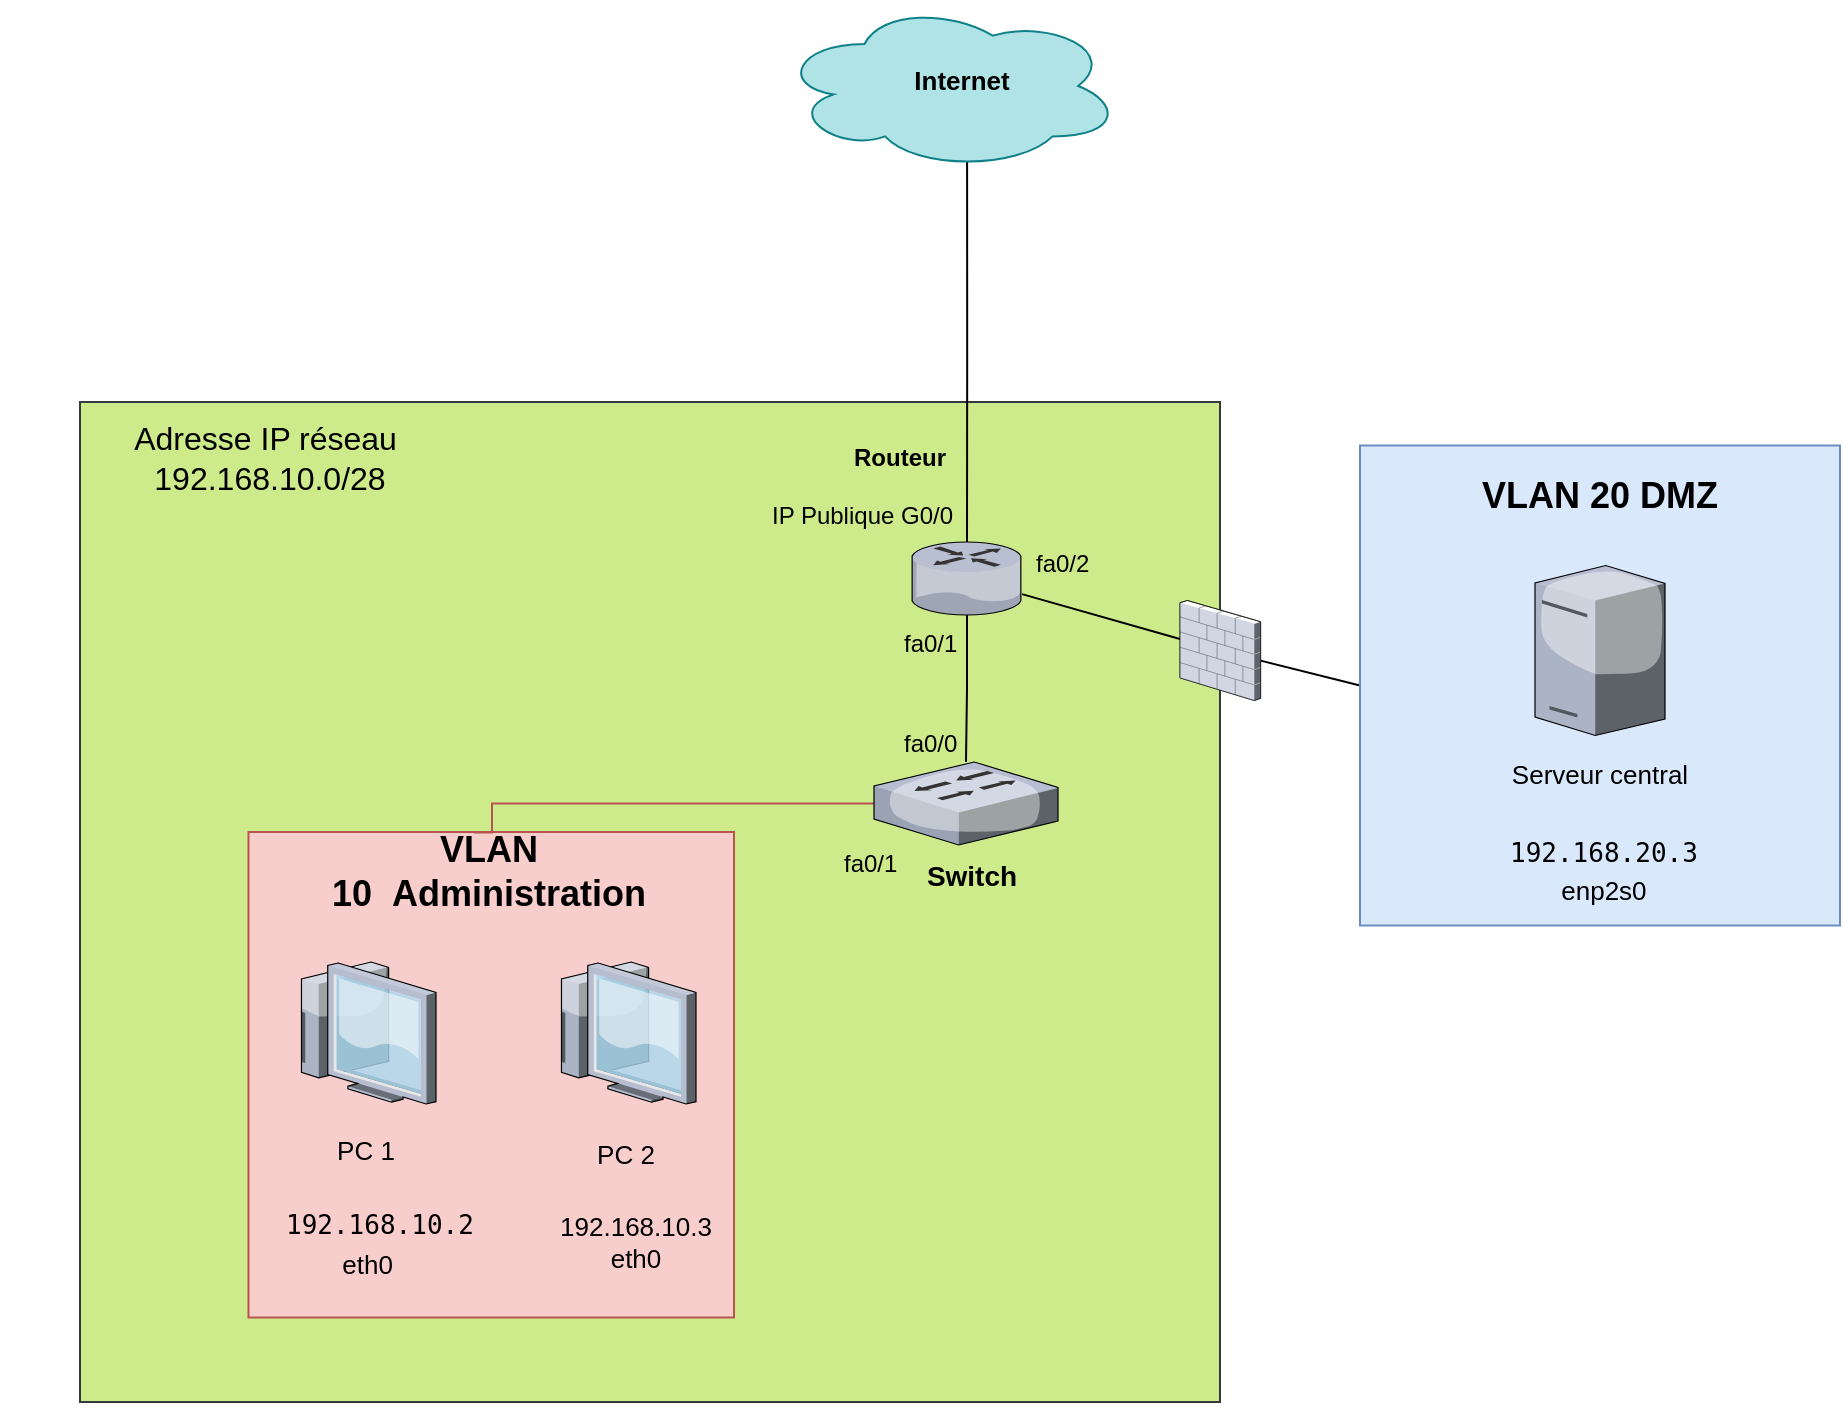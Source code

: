 <mxfile version="27.0.5">
  <diagram name="Page-1" id="jhf09ls7IOTQYogmO61J">
    <mxGraphModel dx="1410" dy="1957" grid="1" gridSize="10" guides="1" tooltips="1" connect="1" arrows="1" fold="1" page="1" pageScale="1" pageWidth="827" pageHeight="1169" math="0" shadow="0">
      <root>
        <mxCell id="0" />
        <mxCell id="1" parent="0" />
        <mxCell id="uptyACYF9q1GfJ_68p10-8" value="" style="rounded=0;whiteSpace=wrap;html=1;shadow=0;strokeColor=#36393d;fillColor=#cdeb8b;" parent="1" vertex="1">
          <mxGeometry x="70" y="-20" width="570" height="500" as="geometry" />
        </mxCell>
        <mxCell id="uptyACYF9q1GfJ_68p10-11" value="" style="whiteSpace=wrap;html=1;aspect=fixed;strokeColor=#b85450;fillColor=#f8cecc;" parent="1" vertex="1">
          <mxGeometry x="154.25" y="195" width="242.75" height="242.75" as="geometry" />
        </mxCell>
        <mxCell id="yxZzJRFGtM7eDR7PXihF-28" style="edgeStyle=orthogonalEdgeStyle;rounded=0;orthogonalLoop=1;jettySize=auto;html=1;exitX=0.55;exitY=0.95;exitDx=0;exitDy=0;exitPerimeter=0;endArrow=none;startFill=0;" parent="1" source="uptyACYF9q1GfJ_68p10-2" target="uptyACYF9q1GfJ_68p10-5" edge="1">
          <mxGeometry relative="1" as="geometry" />
        </mxCell>
        <mxCell id="uptyACYF9q1GfJ_68p10-2" value="" style="ellipse;shape=cloud;whiteSpace=wrap;html=1;fillColor=#b0e3e6;strokeColor=#0e8088;" parent="1" vertex="1">
          <mxGeometry x="419.5" y="-220" width="171" height="84" as="geometry" />
        </mxCell>
        <mxCell id="uptyACYF9q1GfJ_68p10-4" value="Routeur" style="text;html=1;align=center;verticalAlign=middle;whiteSpace=wrap;rounded=0;fontStyle=1" parent="1" vertex="1">
          <mxGeometry x="450" y="-7" width="60" height="30" as="geometry" />
        </mxCell>
        <mxCell id="yxZzJRFGtM7eDR7PXihF-13" value="" style="edgeStyle=orthogonalEdgeStyle;rounded=0;orthogonalLoop=1;jettySize=auto;html=1;verticalAlign=bottom;endArrow=none;startFill=0;" parent="1" source="uptyACYF9q1GfJ_68p10-5" target="uptyACYF9q1GfJ_68p10-6" edge="1">
          <mxGeometry relative="1" as="geometry" />
        </mxCell>
        <mxCell id="uptyACYF9q1GfJ_68p10-5" value="" style="verticalLabelPosition=bottom;sketch=0;aspect=fixed;html=1;verticalAlign=top;strokeColor=none;align=center;outlineConnect=0;shape=mxgraph.citrix.router;" parent="1" vertex="1">
          <mxGeometry x="486" y="50" width="55" height="36.5" as="geometry" />
        </mxCell>
        <mxCell id="yxZzJRFGtM7eDR7PXihF-23" style="edgeStyle=orthogonalEdgeStyle;rounded=0;orthogonalLoop=1;jettySize=auto;html=1;fillColor=#f8cecc;strokeColor=#B85450;entryX=0.464;entryY=0.001;entryDx=0;entryDy=0;entryPerimeter=0;endArrow=none;startFill=0;" parent="1" source="uptyACYF9q1GfJ_68p10-6" target="uptyACYF9q1GfJ_68p10-11" edge="1">
          <mxGeometry relative="1" as="geometry">
            <mxPoint x="295" y="240" as="targetPoint" />
            <Array as="points">
              <mxPoint x="276" y="181" />
              <mxPoint x="276" y="195" />
            </Array>
          </mxGeometry>
        </mxCell>
        <mxCell id="uptyACYF9q1GfJ_68p10-6" value="" style="verticalLabelPosition=bottom;sketch=0;aspect=fixed;html=1;verticalAlign=top;strokeColor=none;align=center;outlineConnect=0;shape=mxgraph.citrix.switch;" parent="1" vertex="1">
          <mxGeometry x="467" y="160" width="92" height="41.5" as="geometry" />
        </mxCell>
        <mxCell id="uptyACYF9q1GfJ_68p10-7" value="&lt;font&gt;Internet&lt;/font&gt;" style="text;html=1;align=center;verticalAlign=middle;whiteSpace=wrap;rounded=0;fontSize=13;fontStyle=1" parent="1" vertex="1">
          <mxGeometry x="480.5" y="-196" width="60" height="30" as="geometry" />
        </mxCell>
        <mxCell id="4uVbBjbMs5XL2IGZlxIM-5" style="edgeStyle=none;curved=1;rounded=0;orthogonalLoop=1;jettySize=auto;html=1;exitX=0;exitY=0.5;exitDx=0;exitDy=0;fontSize=12;startSize=8;endSize=8;endArrow=none;startFill=0;" parent="1" source="yxZzJRFGtM7eDR7PXihF-3" target="4uVbBjbMs5XL2IGZlxIM-2" edge="1">
          <mxGeometry relative="1" as="geometry" />
        </mxCell>
        <mxCell id="yxZzJRFGtM7eDR7PXihF-3" value="" style="whiteSpace=wrap;html=1;aspect=fixed;fillColor=#dae8fc;strokeColor=#6c8ebf;" parent="1" vertex="1">
          <mxGeometry x="710" y="1.75" width="240" height="240" as="geometry" />
        </mxCell>
        <mxCell id="yxZzJRFGtM7eDR7PXihF-4" value="&lt;font style=&quot;font-size: 18px;&quot;&gt;VLAN 10&amp;nbsp;&amp;nbsp;&lt;/font&gt;&lt;span style=&quot;font-size: 18px; background-color: transparent; color: light-dark(rgb(0, 0, 0), rgb(255, 255, 255));&quot;&gt;Administration&lt;/span&gt;" style="text;strokeColor=none;align=center;fillColor=none;html=1;verticalAlign=middle;whiteSpace=wrap;rounded=0;fontStyle=1" parent="1" vertex="1">
          <mxGeometry x="168" y="200" width="212.5" height="30" as="geometry" />
        </mxCell>
        <mxCell id="yxZzJRFGtM7eDR7PXihF-5" value="&lt;span style=&quot;font-size: 18px; background-color: transparent; color: light-dark(rgb(0, 0, 0), rgb(255, 255, 255));&quot;&gt;VLAN 20 DMZ&lt;/span&gt;" style="text;strokeColor=none;align=center;fillColor=none;html=1;verticalAlign=middle;whiteSpace=wrap;rounded=0;fontStyle=1" parent="1" vertex="1">
          <mxGeometry x="740" y="11.75" width="180" height="30" as="geometry" />
        </mxCell>
        <mxCell id="yxZzJRFGtM7eDR7PXihF-10" value="" style="verticalLabelPosition=bottom;sketch=0;aspect=fixed;html=1;verticalAlign=top;strokeColor=none;align=center;outlineConnect=0;shape=mxgraph.citrix.tower_server;" parent="1" vertex="1">
          <mxGeometry x="797.5" y="61.75" width="65" height="85" as="geometry" />
        </mxCell>
        <mxCell id="yxZzJRFGtM7eDR7PXihF-16" value="" style="verticalLabelPosition=bottom;sketch=0;aspect=fixed;html=1;verticalAlign=top;strokeColor=none;align=center;outlineConnect=0;shape=mxgraph.citrix.thin_client;" parent="1" vertex="1">
          <mxGeometry x="177" y="260" width="71" height="71" as="geometry" />
        </mxCell>
        <mxCell id="83VA1FHLOg1mapcQ4TMc-15" value="&lt;table&gt;&lt;tbody&gt;&lt;tr&gt;&lt;td data-col-size=&quot;sm&quot; data-end=&quot;1533&quot; data-start=&quot;1508&quot;&gt;&lt;/td&gt;&lt;/tr&gt;&lt;/tbody&gt;&lt;/table&gt;&lt;table&gt;&lt;tbody&gt;&lt;tr&gt;&lt;td data-col-size=&quot;sm&quot; data-end=&quot;1556&quot; data-start=&quot;1533&quot;&gt;&lt;code data-end=&quot;1549&quot; data-start=&quot;1535&quot;&gt;&lt;font&gt;192.168.10.2&lt;/font&gt;&lt;/code&gt;&lt;/td&gt;&lt;/tr&gt;&lt;/tbody&gt;&lt;/table&gt;&amp;nbsp;&lt;span style=&quot;font-size: 14px;&quot;&gt;&amp;nbsp;&amp;nbsp;&lt;/span&gt;&lt;span style=&quot;font-size: 14px; white-space: pre;&quot;&gt;&#x9;&lt;/span&gt;&lt;span style=&quot;color: light-dark(rgb(0, 0, 0), rgb(255, 255, 255)); background-color: transparent;&quot;&gt;&lt;font&gt;eth0&lt;/font&gt;&lt;/span&gt;" style="text;whiteSpace=wrap;html=1;fontSize=13;" parent="1" vertex="1">
          <mxGeometry x="168" y="367.5" width="120" height="50" as="geometry" />
        </mxCell>
        <mxCell id="83VA1FHLOg1mapcQ4TMc-18" value="&lt;table&gt;&lt;tbody&gt;&lt;tr&gt;&lt;td data-col-size=&quot;sm&quot; data-end=&quot;1827&quot; data-start=&quot;1799&quot;&gt;&lt;/td&gt;&lt;/tr&gt;&lt;/tbody&gt;&lt;/table&gt;&lt;table&gt;&lt;tbody&gt;&lt;tr&gt;&lt;td style=&quot;text-align: center;&quot; data-end=&quot;1847&quot; data-start=&quot;1827&quot; data-col-size=&quot;sm&quot;&gt;&lt;code data-end=&quot;1843&quot; data-start=&quot;1829&quot;&gt;192.168.20.3&lt;/code&gt;&lt;/td&gt;&lt;/tr&gt;&lt;/tbody&gt;&lt;/table&gt;&lt;div style=&quot;text-align: center;&quot;&gt;&lt;span style=&quot;background-color: transparent; color: light-dark(rgb(0, 0, 0), rgb(255, 255, 255));&quot;&gt;enp2s0&lt;/span&gt;&lt;/div&gt;" style="text;whiteSpace=wrap;html=1;fontSize=13;" parent="1" vertex="1">
          <mxGeometry x="780" y="181.75" width="100" height="50" as="geometry" />
        </mxCell>
        <mxCell id="83VA1FHLOg1mapcQ4TMc-19" value="IP Publique G0/0" style="text;whiteSpace=wrap;html=1;" parent="1" vertex="1">
          <mxGeometry x="414" y="23" width="100" height="40" as="geometry" />
        </mxCell>
        <mxCell id="83VA1FHLOg1mapcQ4TMc-20" value="fa0/1" style="text;whiteSpace=wrap;html=1;" parent="1" vertex="1">
          <mxGeometry x="480" y="86.5" width="50" height="40" as="geometry" />
        </mxCell>
        <mxCell id="83VA1FHLOg1mapcQ4TMc-22" value="" style="verticalLabelPosition=bottom;sketch=0;aspect=fixed;html=1;verticalAlign=top;strokeColor=none;align=center;outlineConnect=0;shape=mxgraph.citrix.thin_client;" parent="1" vertex="1">
          <mxGeometry x="307" y="260" width="71" height="71" as="geometry" />
        </mxCell>
        <mxCell id="83VA1FHLOg1mapcQ4TMc-23" value="192.168.10.3&lt;div&gt;eth0&lt;/div&gt;" style="text;strokeColor=none;fillColor=none;html=1;align=center;verticalAlign=middle;whiteSpace=wrap;rounded=0;fontSize=13;" parent="1" vertex="1">
          <mxGeometry x="318" y="384.5" width="60" height="30" as="geometry" />
        </mxCell>
        <mxCell id="83VA1FHLOg1mapcQ4TMc-29" value="Switch" style="text;html=1;align=center;verticalAlign=middle;whiteSpace=wrap;rounded=0;fontSize=14;fontStyle=1" parent="1" vertex="1">
          <mxGeometry x="486" y="202" width="60" height="30" as="geometry" />
        </mxCell>
        <mxCell id="83VA1FHLOg1mapcQ4TMc-30" value="fa0/0" style="text;whiteSpace=wrap;html=1;" parent="1" vertex="1">
          <mxGeometry x="480" y="137" width="50" height="40" as="geometry" />
        </mxCell>
        <mxCell id="83VA1FHLOg1mapcQ4TMc-31" value="fa0/1" style="text;whiteSpace=wrap;html=1;" parent="1" vertex="1">
          <mxGeometry x="450" y="197" width="50" height="40" as="geometry" />
        </mxCell>
        <mxCell id="83VA1FHLOg1mapcQ4TMc-33" value="Serveur central" style="text;whiteSpace=wrap;html=1;align=center;fontSize=13;" parent="1" vertex="1">
          <mxGeometry x="780" y="151.75" width="100" height="40" as="geometry" />
        </mxCell>
        <mxCell id="83VA1FHLOg1mapcQ4TMc-34" value="PC 1" style="text;whiteSpace=wrap;html=1;align=center;fontSize=13;" parent="1" vertex="1">
          <mxGeometry x="162.5" y="340" width="100" height="40" as="geometry" />
        </mxCell>
        <mxCell id="83VA1FHLOg1mapcQ4TMc-35" value="PC 2" style="text;whiteSpace=wrap;html=1;align=center;fontSize=13;" parent="1" vertex="1">
          <mxGeometry x="292.5" y="341.5" width="100" height="40" as="geometry" />
        </mxCell>
        <mxCell id="4uVbBjbMs5XL2IGZlxIM-1" value="Adresse IP réseau&amp;nbsp;&lt;div&gt;192.168.10.0/28&lt;/div&gt;" style="text;strokeColor=none;fillColor=none;html=1;align=center;verticalAlign=middle;whiteSpace=wrap;rounded=0;fontSize=16;" parent="1" vertex="1">
          <mxGeometry x="30" y="-7" width="270" height="30" as="geometry" />
        </mxCell>
        <mxCell id="4uVbBjbMs5XL2IGZlxIM-6" style="edgeStyle=none;curved=1;rounded=0;orthogonalLoop=1;jettySize=auto;html=1;fontSize=12;startSize=8;endSize=8;endArrow=none;startFill=0;" parent="1" source="4uVbBjbMs5XL2IGZlxIM-2" target="uptyACYF9q1GfJ_68p10-5" edge="1">
          <mxGeometry relative="1" as="geometry" />
        </mxCell>
        <mxCell id="4uVbBjbMs5XL2IGZlxIM-2" value="" style="verticalLabelPosition=bottom;sketch=0;aspect=fixed;html=1;verticalAlign=top;strokeColor=none;align=center;outlineConnect=0;shape=mxgraph.citrix.firewall;" parent="1" vertex="1">
          <mxGeometry x="620" y="79.25" width="40.32" height="50" as="geometry" />
        </mxCell>
        <mxCell id="4uVbBjbMs5XL2IGZlxIM-7" value="fa0/2" style="text;whiteSpace=wrap;html=1;" parent="1" vertex="1">
          <mxGeometry x="546" y="46.5" width="50" height="40" as="geometry" />
        </mxCell>
      </root>
    </mxGraphModel>
  </diagram>
</mxfile>

